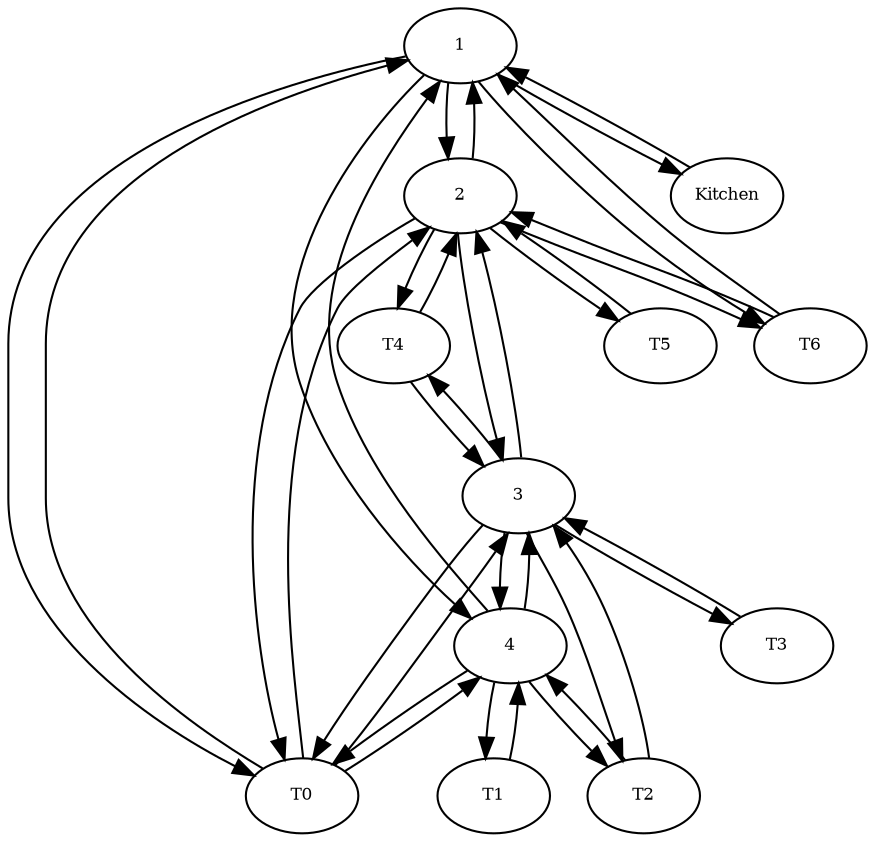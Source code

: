 digraph RGL__DirectedAdjacencyGraph {
    1 [
        fontsize = 8,
        label = 1
    ]

    2 [
        fontsize = 8,
        label = 2
    ]

    4 [
        fontsize = 8,
        label = 4
    ]

    T0 [
        fontsize = 8,
        label = T0
    ]

    T6 [
        fontsize = 8,
        label = T6
    ]

    Kitchen [
        fontsize = 8,
        label = Kitchen
    ]

    3 [
        fontsize = 8,
        label = 3
    ]

    T5 [
        fontsize = 8,
        label = T5
    ]

    T4 [
        fontsize = 8,
        label = T4
    ]

    T2 [
        fontsize = 8,
        label = T2
    ]

    T3 [
        fontsize = 8,
        label = T3
    ]

    T1 [
        fontsize = 8,
        label = T1
    ]

    1 -> 2 [
        fontsize = 8
    ]

    1 -> 4 [
        fontsize = 8
    ]

    1 -> T0 [
        fontsize = 8
    ]

    1 -> T6 [
        fontsize = 8
    ]

    1 -> Kitchen [
        fontsize = 8
    ]

    2 -> 1 [
        fontsize = 8
    ]

    2 -> 3 [
        fontsize = 8
    ]

    2 -> T0 [
        fontsize = 8
    ]

    2 -> T6 [
        fontsize = 8
    ]

    2 -> T5 [
        fontsize = 8
    ]

    2 -> T4 [
        fontsize = 8
    ]

    4 -> 1 [
        fontsize = 8
    ]

    4 -> 3 [
        fontsize = 8
    ]

    4 -> T0 [
        fontsize = 8
    ]

    4 -> T1 [
        fontsize = 8
    ]

    4 -> T2 [
        fontsize = 8
    ]

    T0 -> 1 [
        fontsize = 8
    ]

    T0 -> 2 [
        fontsize = 8
    ]

    T0 -> 3 [
        fontsize = 8
    ]

    T0 -> 4 [
        fontsize = 8
    ]

    T6 -> 1 [
        fontsize = 8
    ]

    T6 -> 2 [
        fontsize = 8
    ]

    Kitchen -> 1 [
        fontsize = 8
    ]

    3 -> 2 [
        fontsize = 8
    ]

    3 -> 4 [
        fontsize = 8
    ]

    3 -> T0 [
        fontsize = 8
    ]

    3 -> T2 [
        fontsize = 8
    ]

    3 -> T3 [
        fontsize = 8
    ]

    3 -> T4 [
        fontsize = 8
    ]

    T5 -> 2 [
        fontsize = 8
    ]

    T4 -> 3 [
        fontsize = 8
    ]

    T4 -> 2 [
        fontsize = 8
    ]

    T2 -> 4 [
        fontsize = 8
    ]

    T2 -> 3 [
        fontsize = 8
    ]

    T3 -> 3 [
        fontsize = 8
    ]

    T1 -> 4 [
        fontsize = 8
    ]
}
